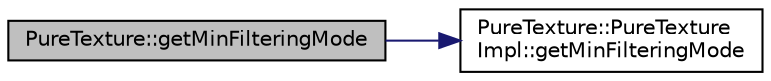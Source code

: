 digraph "PureTexture::getMinFilteringMode"
{
 // LATEX_PDF_SIZE
  edge [fontname="Helvetica",fontsize="10",labelfontname="Helvetica",labelfontsize="10"];
  node [fontname="Helvetica",fontsize="10",shape=record];
  rankdir="LR";
  Node1 [label="PureTexture::getMinFilteringMode",height=0.2,width=0.4,color="black", fillcolor="grey75", style="filled", fontcolor="black",tooltip="Gets the isotropic filtering mode when zooming out (1 texel < 1 pixel)."];
  Node1 -> Node2 [color="midnightblue",fontsize="10",style="solid",fontname="Helvetica"];
  Node2 [label="PureTexture::PureTexture\lImpl::getMinFilteringMode",height=0.2,width=0.4,color="black", fillcolor="white", style="filled",URL="$class_pure_texture_1_1_pure_texture_impl.html#a3c3c03d4dd7d2c34731f4a98bda39c25",tooltip=" "];
}
